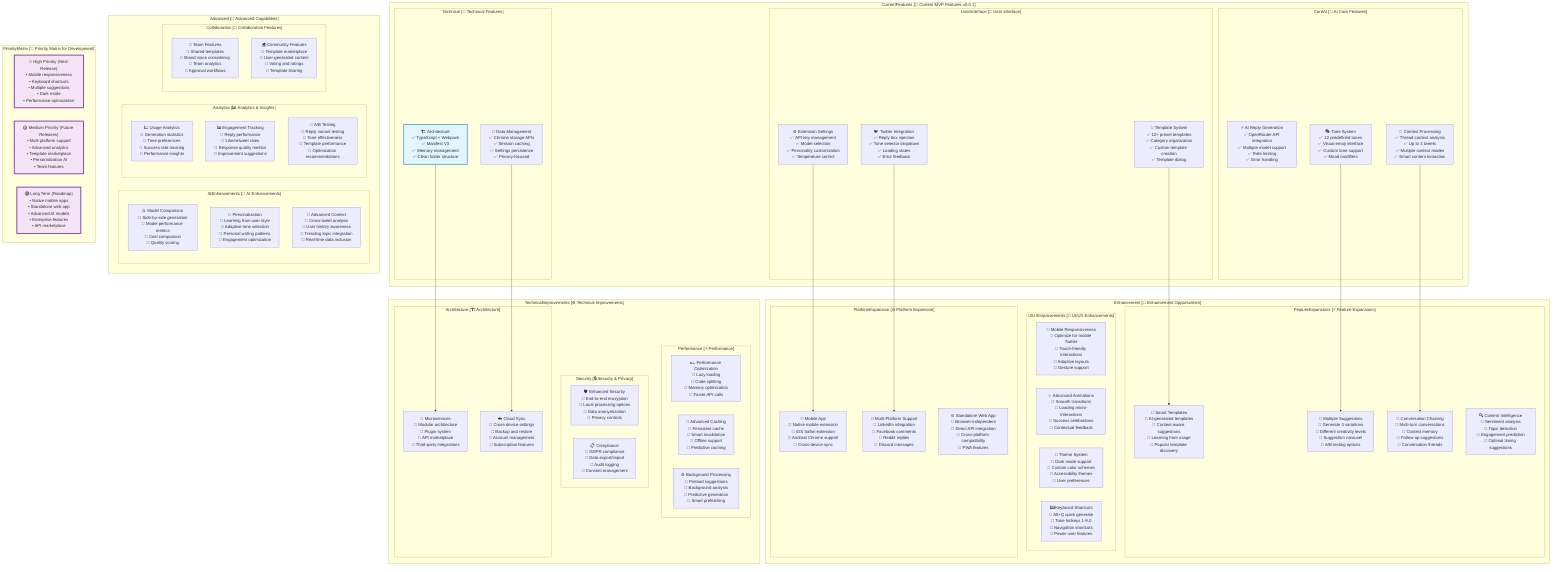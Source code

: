 graph TB
    subgraph "CurrentFeatures [🎯 Current MVP Features v0.0.1]"
        subgraph "CoreAI [🧠 AI Core Features]"
            AIGeneration["⚡ AI Reply Generation<br/>✅ OpenRouter API integration<br/>✅ Multiple model support<br/>✅ Rate limiting<br/>✅ Error handling"]
            
            ToneSystem["🎭 Tone System<br/>✅ 12 predefined tones<br/>✅ Visual emoji interface<br/>✅ Custom tone support<br/>✅ Mood modifiers"]
            
            ContextAware["🧵 Context Processing<br/>✅ Thread context analysis<br/>✅ Up to 4 tweets<br/>✅ Multiple context modes<br/>✅ Smart content extraction"]
        end
        
        subgraph "UserInterface [🎨 User Interface]"
            ExtensionPopup["⚙️ Extension Settings<br/>✅ API key management<br/>✅ Model selection<br/>✅ Personality customization<br/>✅ Temperature control"]
            
            TwitterIntegration["🐦 Twitter Integration<br/>✅ Reply box injection<br/>✅ Tone selector dropdown<br/>✅ Loading states<br/>✅ Error feedback"]
            
            TemplateSystem["📝 Template System<br/>✅ 12+ preset templates<br/>✅ Category organization<br/>✅ Custom template creation<br/>✅ Template dialog"]
        end
        
        subgraph "Technical [🔧 Technical Features]"
            Architecture["🏗️ Architecture<br/>✅ TypeScript + Webpack<br/>✅ Manifest V3<br/>✅ Memory management<br/>✅ Clean folder structure"]
            
            DataManagement["💾 Data Management<br/>✅ Chrome storage APIs<br/>✅ Session caching<br/>✅ Settings persistence<br/>✅ Privacy-focused"]
        end
    end

    subgraph "Enhancement [🚀 Enhancement Opportunities]"
        subgraph "UIUXImprovements [🎨 UI/UX Enhancements]"
            ResponsiveDesign["📱 Mobile Responsiveness<br/>🔄 Optimize for mobile Twitter<br/>🔄 Touch-friendly interactions<br/>🔄 Adaptive layouts<br/>🔄 Gesture support"]
            
            AdvancedAnimations["✨ Advanced Animations<br/>🔄 Smooth transitions<br/>🔄 Loading micro-interactions<br/>🔄 Success celebrations<br/>🔄 Contextual feedback"]
            
            ThemeCustomization["🎨 Theme System<br/>🔄 Dark mode support<br/>🔄 Custom color schemes<br/>🔄 Accessibility themes<br/>🔄 User preferences"]
            
            KeyboardShortcuts["⌨️ Keyboard Shortcuts<br/>🔄 Alt+Q quick generate<br/>🔄 Tone hotkeys 1-9,0<br/>🔄 Navigation shortcuts<br/>🔄 Power user features"]
        end
        
        subgraph "FeatureExpansions [⚡ Feature Expansions]"
            MultiSuggestions["🎪 Multiple Suggestions<br/>🔄 Generate 3 variations<br/>🔄 Different creativity levels<br/>🔄 Suggestion carousel<br/>🔄 A/B testing options"]
            
            SmartTemplates["🧠 Smart Templates<br/>🔄 AI-generated templates<br/>🔄 Context-aware suggestions<br/>🔄 Learning from usage<br/>🔄 Popular template discovery"]
            
            ReplyChaining["🔗 Conversation Chaining<br/>🔄 Multi-turn conversations<br/>🔄 Context memory<br/>🔄 Follow-up suggestions<br/>🔄 Conversation threads"]
            
            ContentAnalysis["🔍 Content Intelligence<br/>🔄 Sentiment analysis<br/>🔄 Topic detection<br/>🔄 Engagement prediction<br/>🔄 Optimal timing suggestions"]
        end
        
        subgraph "PlatformExpansion [🌐 Platform Expansion]"
            MultiPlatform["📱 Multi-Platform Support<br/>🔄 LinkedIn integration<br/>🔄 Facebook comments<br/>🔄 Reddit replies<br/>🔄 Discord messages"]
            
            MobileApp["📱 Mobile App<br/>🔄 Native mobile extension<br/>🔄 iOS Safari extension<br/>🔄 Android Chrome support<br/>🔄 Cross-device sync"]
            
            WebApp["🌐 Standalone Web App<br/>🔄 Browser-independent<br/>🔄 Direct API integration<br/>🔄 Cross-platform compatibility<br/>🔄 PWA features"]
        end
    end

    subgraph "Advanced [🔬 Advanced Capabilities]"
        subgraph "AIEnhancements [🤖 AI Enhancements]"
            ModelComparison["⚖️ Model Comparison<br/>🔄 Side-by-side generation<br/>🔄 Model performance metrics<br/>🔄 Cost comparison<br/>🔄 Quality scoring"]
            
            PersonalizedAI["👤 Personalization<br/>🔄 Learning from user style<br/>🔄 Adaptive tone selection<br/>🔄 Personal writing patterns<br/>🔄 Engagement optimization"]
            
            AdvancedContext["🧠 Advanced Context<br/>🔄 Cross-tweet analysis<br/>🔄 User history awareness<br/>🔄 Trending topic integration<br/>🔄 Real-time data inclusion"]
        end
        
        subgraph "Analytics [📊 Analytics & Insights]"
            UsageAnalytics["📈 Usage Analytics<br/>🔄 Generation statistics<br/>🔄 Tone preferences<br/>🔄 Success rate tracking<br/>🔄 Performance insights"]
            
            EngagementTracking["📊 Engagement Tracking<br/>🔄 Reply performance<br/>🔄 Like/retweet rates<br/>🔄 Response quality metrics<br/>🔄 Improvement suggestions"]
            
            ABTesting["🧪 A/B Testing<br/>🔄 Reply variant testing<br/>🔄 Tone effectiveness<br/>🔄 Template performance<br/>🔄 Optimization recommendations"]
        end
        
        subgraph "Collaboration [👥 Collaboration Features]"
            TeamFeatures["👥 Team Features<br/>🔄 Shared templates<br/>🔄 Brand voice consistency<br/>🔄 Team analytics<br/>🔄 Approval workflows"]
            
            CommunityTemplates["🌍 Community Features<br/>🔄 Template marketplace<br/>🔄 User-generated content<br/>🔄 Voting and ratings<br/>🔄 Template sharing"]
        end
    end

    subgraph "TechnicalImprovements [⚙️ Technical Improvements]"
        subgraph "Performance [⚡ Performance]"
            Optimization["🏎️ Performance Optimization<br/>🔄 Lazy loading<br/>🔄 Code splitting<br/>🔄 Memory optimization<br/>🔄 Faster API calls"]
            
            Caching["💾 Advanced Caching<br/>🔄 Persistent cache<br/>🔄 Smart invalidation<br/>🔄 Offline support<br/>🔄 Predictive caching"]
            
            BackgroundProcessing["⚙️ Background Processing<br/>🔄 Preload suggestions<br/>🔄 Background analysis<br/>🔄 Predictive generation<br/>🔄 Smart prefetching"]
        end
        
        subgraph "Security [🔒 Security & Privacy]"
            EnhancedSecurity["🛡️ Enhanced Security<br/>🔄 End-to-end encryption<br/>🔄 Local processing options<br/>🔄 Data anonymization<br/>🔄 Privacy controls"]
            
            ComplianceFeatures["📋 Compliance<br/>🔄 GDPR compliance<br/>🔄 Data export/import<br/>🔄 Audit logging<br/>🔄 Consent management"]
        end
        
        subgraph "Architecture [🏗️ Architecture]"
            Microservices["🔧 Microservices<br/>🔄 Modular architecture<br/>🔄 Plugin system<br/>🔄 API marketplace<br/>🔄 Third-party integrations"]
            
            CloudSync["☁️ Cloud Sync<br/>🔄 Cross-device settings<br/>🔄 Backup and restore<br/>🔄 Account management<br/>🔄 Subscription features"]
        end
    end

    %% Priority Levels
    subgraph "PriorityMatrix [🎯 Priority Matrix for Development]"
        HighPriority["🔴 High Priority (Next Release)<br/>• Mobile responsiveness<br/>• Keyboard shortcuts<br/>• Multiple suggestions<br/>• Dark mode<br/>• Performance optimization"]
        
        MediumPriority["🟡 Medium Priority (Future Releases)<br/>• Multi-platform support<br/>• Advanced analytics<br/>• Template marketplace<br/>• Personalization AI<br/>• Team features"]
        
        LongTerm["🟢 Long Term (Roadmap)<br/>• Native mobile apps<br/>• Standalone web app<br/>• Advanced AI models<br/>• Enterprise features<br/>• API marketplace"]
    end

    %% Connections showing evolution paths
    ToneSystem --> MultiSuggestions
    TemplateSystem --> SmartTemplates
    ContextAware --> ReplyChaining
    TwitterIntegration --> MultiPlatform
    ExtensionPopup --> MobileApp
    DataManagement --> CloudSync
    Architecture --> Microservices

    %% Styling
    classDef current fill:#e8f5e8,stroke:#388e3c,stroke-width:3px
    classDef enhancement fill:#fff3e0,stroke:#f57c00,stroke-width:2px
    classDef advanced fill:#fce4ec,stroke:#c2185b,stroke-width:2px
    classDef technical fill:#e1f5fe,stroke:#0277bd,stroke-width:2px
    classDef priority fill:#f3e5f5,stroke:#7b1fa2,stroke-width:3px
    
    class CoreAI,UserInterface,Technical current
    class UIUXImprovements,FeatureExpansions,PlatformExpansion enhancement
    class AIEnhancements,Analytics,Collaboration advanced
    class Performance,Security,Architecture technical
    class HighPriority,MediumPriority,LongTerm priority